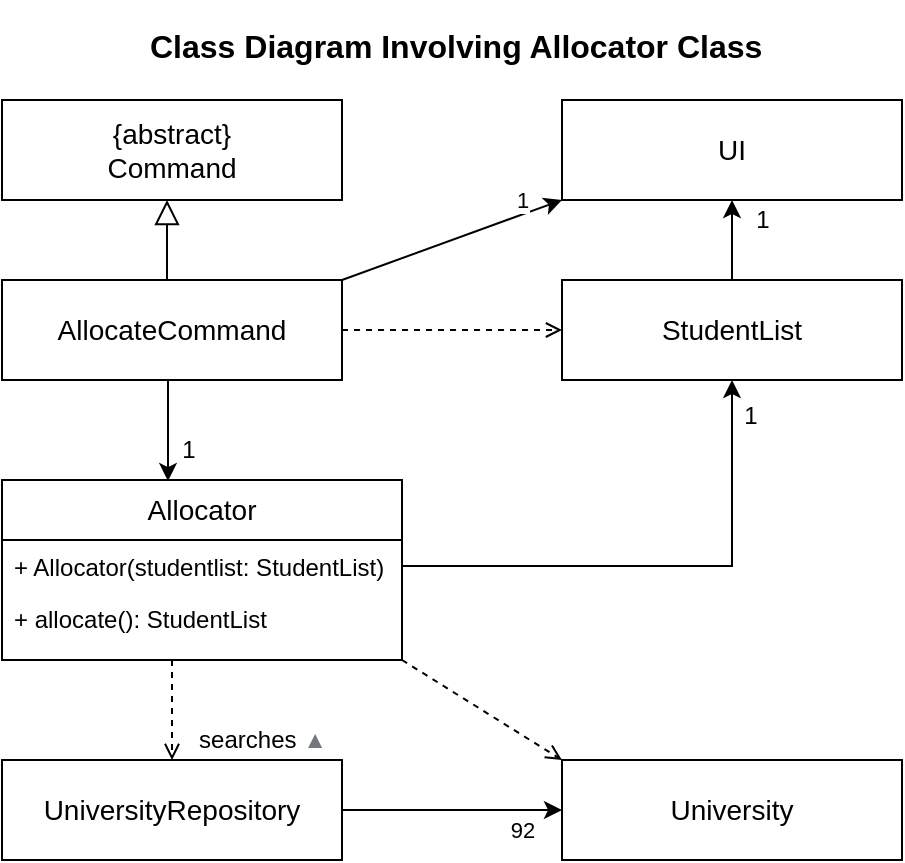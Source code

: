 <mxfile version="24.8.0">
  <diagram id="C5RBs43oDa-KdzZeNtuy" name="Page-1">
    <mxGraphModel dx="794" dy="505" grid="0" gridSize="10" guides="1" tooltips="1" connect="1" arrows="1" fold="1" page="1" pageScale="1" pageWidth="827" pageHeight="1169" background="none" math="0" shadow="0">
      <root>
        <mxCell id="WIyWlLk6GJQsqaUBKTNV-0" />
        <mxCell id="WIyWlLk6GJQsqaUBKTNV-1" parent="WIyWlLk6GJQsqaUBKTNV-0" />
        <mxCell id="WchzIW1Hm6tCxQcgNU3Z-23" style="rounded=0;orthogonalLoop=1;jettySize=auto;html=1;exitX=1;exitY=1;exitDx=0;exitDy=0;entryX=0;entryY=0;entryDx=0;entryDy=0;dashed=1;endArrow=open;endFill=0;" edge="1" parent="WIyWlLk6GJQsqaUBKTNV-1" source="zkfFHV4jXpPFQw0GAbJ--6" target="WchzIW1Hm6tCxQcgNU3Z-21">
          <mxGeometry relative="1" as="geometry" />
        </mxCell>
        <mxCell id="zkfFHV4jXpPFQw0GAbJ--6" value="Allocator" style="swimlane;fontStyle=0;align=center;verticalAlign=top;childLayout=stackLayout;horizontal=1;startSize=30;horizontalStack=0;resizeParent=1;resizeLast=0;collapsible=1;marginBottom=0;rounded=0;shadow=0;strokeWidth=1;fontSize=14;" parent="WIyWlLk6GJQsqaUBKTNV-1" vertex="1">
          <mxGeometry x="169" y="312" width="200" height="90" as="geometry">
            <mxRectangle x="130" y="380" width="160" height="26" as="alternateBounds" />
          </mxGeometry>
        </mxCell>
        <mxCell id="zkfFHV4jXpPFQw0GAbJ--11" value="+ Allocator(studentlist: StudentList)" style="text;align=left;verticalAlign=top;spacingLeft=4;spacingRight=4;overflow=hidden;rotatable=0;points=[[0,0.5],[1,0.5]];portConstraint=eastwest;fontFamily=Helvetica;" parent="zkfFHV4jXpPFQw0GAbJ--6" vertex="1">
          <mxGeometry y="30" width="200" height="26" as="geometry" />
        </mxCell>
        <mxCell id="WchzIW1Hm6tCxQcgNU3Z-1" value="+ allocate(): StudentList" style="text;align=left;verticalAlign=top;spacingLeft=4;spacingRight=4;overflow=hidden;rotatable=0;points=[[0,0.5],[1,0.5]];portConstraint=eastwest;" vertex="1" parent="zkfFHV4jXpPFQw0GAbJ--6">
          <mxGeometry y="56" width="200" height="24" as="geometry" />
        </mxCell>
        <mxCell id="zkfFHV4jXpPFQw0GAbJ--16" value="" style="endArrow=block;endSize=10;endFill=0;shadow=0;strokeWidth=1;rounded=0;curved=0;edgeStyle=elbowEdgeStyle;elbow=vertical;" parent="WIyWlLk6GJQsqaUBKTNV-1" edge="1">
          <mxGeometry width="160" relative="1" as="geometry">
            <mxPoint x="251.5" y="212" as="sourcePoint" />
            <mxPoint x="251.5" y="172" as="targetPoint" />
            <Array as="points" />
          </mxGeometry>
        </mxCell>
        <mxCell id="WchzIW1Hm6tCxQcgNU3Z-17" style="edgeStyle=orthogonalEdgeStyle;rounded=0;orthogonalLoop=1;jettySize=auto;html=1;entryX=0;entryY=0.5;entryDx=0;entryDy=0;dashed=1;endArrow=open;endFill=0;" edge="1" parent="WIyWlLk6GJQsqaUBKTNV-1" source="WchzIW1Hm6tCxQcgNU3Z-6" target="WchzIW1Hm6tCxQcgNU3Z-16">
          <mxGeometry relative="1" as="geometry" />
        </mxCell>
        <mxCell id="WchzIW1Hm6tCxQcgNU3Z-29" value="1" style="rounded=0;orthogonalLoop=1;jettySize=auto;html=1;exitX=1;exitY=0;exitDx=0;exitDy=0;entryX=0;entryY=1;entryDx=0;entryDy=0;" edge="1" parent="WIyWlLk6GJQsqaUBKTNV-1" source="WchzIW1Hm6tCxQcgNU3Z-6" target="WchzIW1Hm6tCxQcgNU3Z-25">
          <mxGeometry x="0.679" y="7" relative="1" as="geometry">
            <mxPoint as="offset" />
          </mxGeometry>
        </mxCell>
        <mxCell id="WchzIW1Hm6tCxQcgNU3Z-6" value="&lt;font style=&quot;font-size: 14px;&quot;&gt;AllocateCommand&lt;/font&gt;" style="rounded=0;whiteSpace=wrap;html=1;" vertex="1" parent="WIyWlLk6GJQsqaUBKTNV-1">
          <mxGeometry x="169" y="212" width="170" height="50" as="geometry" />
        </mxCell>
        <mxCell id="WchzIW1Hm6tCxQcgNU3Z-8" value="&lt;font style=&quot;font-size: 14px;&quot;&gt;{abstract}&lt;/font&gt;&lt;div style=&quot;font-size: 14px;&quot;&gt;&lt;font style=&quot;font-size: 14px;&quot;&gt;Command&lt;/font&gt;&lt;/div&gt;" style="rounded=0;whiteSpace=wrap;html=1;" vertex="1" parent="WIyWlLk6GJQsqaUBKTNV-1">
          <mxGeometry x="169" y="122" width="170" height="50" as="geometry" />
        </mxCell>
        <object label="1" id="WchzIW1Hm6tCxQcgNU3Z-14">
          <mxCell style="edgeStyle=orthogonalEdgeStyle;rounded=0;orthogonalLoop=1;jettySize=auto;html=1;exitX=0.5;exitY=1;exitDx=0;exitDy=0;entryX=0.415;entryY=0.006;entryDx=0;entryDy=0;entryPerimeter=0;align=center;verticalAlign=middle;spacingLeft=20;fontSize=12;spacingBottom=0;spacingTop=20;" edge="1" parent="WIyWlLk6GJQsqaUBKTNV-1" source="WchzIW1Hm6tCxQcgNU3Z-6" target="zkfFHV4jXpPFQw0GAbJ--6">
            <mxGeometry relative="1" as="geometry">
              <Array as="points">
                <mxPoint x="252" y="292" />
                <mxPoint x="252" y="292" />
              </Array>
            </mxGeometry>
          </mxCell>
        </object>
        <mxCell id="WchzIW1Hm6tCxQcgNU3Z-28" value="1" style="edgeStyle=orthogonalEdgeStyle;rounded=0;orthogonalLoop=1;jettySize=auto;html=1;exitX=0.5;exitY=0;exitDx=0;exitDy=0;fontSize=12;" edge="1" parent="WIyWlLk6GJQsqaUBKTNV-1" source="WchzIW1Hm6tCxQcgNU3Z-16" target="WchzIW1Hm6tCxQcgNU3Z-25">
          <mxGeometry x="0.5" y="-15" relative="1" as="geometry">
            <mxPoint as="offset" />
          </mxGeometry>
        </mxCell>
        <mxCell id="WchzIW1Hm6tCxQcgNU3Z-16" value="&lt;font style=&quot;font-size: 14px;&quot;&gt;StudentList&lt;/font&gt;" style="rounded=0;whiteSpace=wrap;html=1;" vertex="1" parent="WIyWlLk6GJQsqaUBKTNV-1">
          <mxGeometry x="449" y="212" width="170" height="50" as="geometry" />
        </mxCell>
        <mxCell id="WchzIW1Hm6tCxQcgNU3Z-18" value="1" style="edgeStyle=orthogonalEdgeStyle;rounded=0;orthogonalLoop=1;jettySize=auto;html=1;entryX=0.5;entryY=1;entryDx=0;entryDy=0;verticalAlign=middle;labelPosition=center;verticalLabelPosition=middle;align=center;spacingTop=0;spacingBottom=150;fontSize=12;spacingLeft=90;" edge="1" parent="WIyWlLk6GJQsqaUBKTNV-1" source="zkfFHV4jXpPFQw0GAbJ--11" target="WchzIW1Hm6tCxQcgNU3Z-16">
          <mxGeometry relative="1" as="geometry" />
        </mxCell>
        <mxCell id="WchzIW1Hm6tCxQcgNU3Z-24" value="92" style="edgeStyle=orthogonalEdgeStyle;rounded=0;orthogonalLoop=1;jettySize=auto;html=1;entryX=0;entryY=0.5;entryDx=0;entryDy=0;spacingLeft=70;spacingBottom=0;spacingTop=20;" edge="1" parent="WIyWlLk6GJQsqaUBKTNV-1" source="WchzIW1Hm6tCxQcgNU3Z-20" target="WchzIW1Hm6tCxQcgNU3Z-21">
          <mxGeometry relative="1" as="geometry" />
        </mxCell>
        <mxCell id="WchzIW1Hm6tCxQcgNU3Z-20" value="&lt;font style=&quot;font-size: 14px;&quot;&gt;UniversityRepository&lt;/font&gt;" style="rounded=0;whiteSpace=wrap;html=1;" vertex="1" parent="WIyWlLk6GJQsqaUBKTNV-1">
          <mxGeometry x="169" y="452" width="170" height="50" as="geometry" />
        </mxCell>
        <mxCell id="WchzIW1Hm6tCxQcgNU3Z-21" value="&lt;font style=&quot;font-size: 14px;&quot;&gt;University&lt;/font&gt;" style="rounded=0;whiteSpace=wrap;html=1;" vertex="1" parent="WIyWlLk6GJQsqaUBKTNV-1">
          <mxGeometry x="449" y="452" width="170" height="50" as="geometry" />
        </mxCell>
        <mxCell id="WchzIW1Hm6tCxQcgNU3Z-22" value="searches&amp;nbsp;&lt;span style=&quot;color: rgb(113, 119, 125); font-family: Arial, Helvetica, sans-serif; font-size: 12px; text-align: left; text-wrap-mode: wrap;&quot;&gt;▲&lt;/span&gt;" style="edgeStyle=orthogonalEdgeStyle;rounded=0;orthogonalLoop=1;jettySize=auto;html=1;dashed=1;fontSize=12;endArrow=open;endFill=0;" edge="1" parent="WIyWlLk6GJQsqaUBKTNV-1" source="zkfFHV4jXpPFQw0GAbJ--6">
          <mxGeometry x="0.6" y="45" relative="1" as="geometry">
            <mxPoint x="254" y="452" as="targetPoint" />
            <Array as="points">
              <mxPoint x="254" y="450" />
            </Array>
            <mxPoint as="offset" />
          </mxGeometry>
        </mxCell>
        <mxCell id="WchzIW1Hm6tCxQcgNU3Z-25" value="&lt;font style=&quot;font-size: 14px;&quot;&gt;UI&lt;/font&gt;" style="rounded=0;whiteSpace=wrap;html=1;" vertex="1" parent="WIyWlLk6GJQsqaUBKTNV-1">
          <mxGeometry x="449" y="122" width="170" height="50" as="geometry" />
        </mxCell>
        <mxCell id="WchzIW1Hm6tCxQcgNU3Z-30" value="&lt;h1 style=&quot;margin-top: 0px;&quot;&gt;&lt;font style=&quot;font-size: 16px;&quot;&gt;Class Diagram Involving Allocator Class&lt;/font&gt;&lt;/h1&gt;" style="text;html=1;whiteSpace=wrap;overflow=hidden;rounded=0;" vertex="1" parent="WIyWlLk6GJQsqaUBKTNV-1">
          <mxGeometry x="241" y="72" width="310" height="40" as="geometry" />
        </mxCell>
      </root>
    </mxGraphModel>
  </diagram>
</mxfile>

